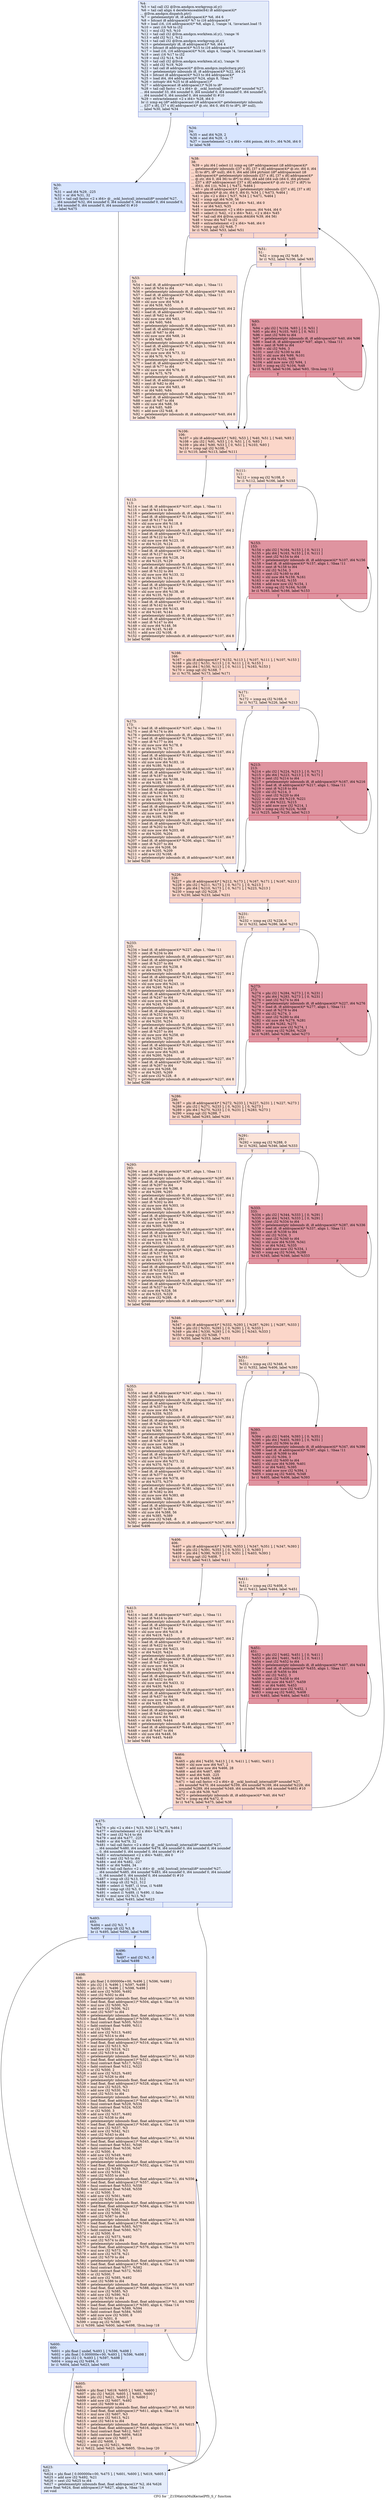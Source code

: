 digraph "CFG for '_Z15MatrixMulKernelPfS_S_i' function" {
	label="CFG for '_Z15MatrixMulKernelPfS_S_i' function";

	Node0x4623250 [shape=record,color="#3d50c3ff", style=filled, fillcolor="#c1d4f470",label="{%4:\l  %5 = tail call i32 @llvm.amdgcn.workgroup.id.y()\l  %6 = tail call align 4 dereferenceable(64) i8 addrspace(4)*\l... @llvm.amdgcn.dispatch.ptr()\l  %7 = getelementptr i8, i8 addrspace(4)* %6, i64 6\l  %8 = bitcast i8 addrspace(4)* %7 to i16 addrspace(4)*\l  %9 = load i16, i16 addrspace(4)* %8, align 2, !range !4, !invariant.load !5\l  %10 = zext i16 %9 to i32\l  %11 = mul i32 %5, %10\l  %12 = tail call i32 @llvm.amdgcn.workitem.id.y(), !range !6\l  %13 = add i32 %11, %12\l  %14 = tail call i32 @llvm.amdgcn.workgroup.id.x()\l  %15 = getelementptr i8, i8 addrspace(4)* %6, i64 4\l  %16 = bitcast i8 addrspace(4)* %15 to i16 addrspace(4)*\l  %17 = load i16, i16 addrspace(4)* %16, align 4, !range !4, !invariant.load !5\l  %18 = zext i16 %17 to i32\l  %19 = mul i32 %14, %18\l  %20 = tail call i32 @llvm.amdgcn.workitem.id.x(), !range !6\l  %21 = add i32 %19, %20\l  %22 = tail call i8 addrspace(4)* @llvm.amdgcn.implicitarg.ptr()\l  %23 = getelementptr inbounds i8, i8 addrspace(4)* %22, i64 24\l  %24 = bitcast i8 addrspace(4)* %23 to i64 addrspace(4)*\l  %25 = load i64, i64 addrspace(4)* %24, align 8, !tbaa !7\l  %26 = inttoptr i64 %25 to i8 addrspace(1)*\l  %27 = addrspacecast i8 addrspace(1)* %26 to i8*\l  %28 = tail call fastcc \<2 x i64\> @__ockl_hostcall_internal(i8* noundef %27,\l... i64 noundef 33, i64 noundef 0, i64 noundef 0, i64 noundef 0, i64 noundef 0,\l... i64 noundef 0, i64 noundef 0, i64 noundef 0) #10\l  %29 = extractelement \<2 x i64\> %28, i64 0\l  br i1 icmp eq (i8* addrspacecast (i8 addrspace(4)* getelementptr inbounds\l... ([37 x i8], [37 x i8] addrspace(4)* @.str, i64 0, i64 0) to i8*), i8* null),\l... label %30, label %34\l|{<s0>T|<s1>F}}"];
	Node0x4623250:s0 -> Node0x4627950;
	Node0x4623250:s1 -> Node0x4628340;
	Node0x4627950 [shape=record,color="#3d50c3ff", style=filled, fillcolor="#a7c5fe70",label="{%30:\l30:                                               \l  %31 = and i64 %29, -225\l  %32 = or i64 %31, 32\l  %33 = tail call fastcc \<2 x i64\> @__ockl_hostcall_internal(i8* noundef %27,\l... i64 noundef %32, i64 noundef 0, i64 noundef 0, i64 noundef 0, i64 noundef 0,\l... i64 noundef 0, i64 noundef 0, i64 noundef 0) #10\l  br label %475\l}"];
	Node0x4627950 -> Node0x4628810;
	Node0x4628340 [shape=record,color="#3d50c3ff", style=filled, fillcolor="#a7c5fe70",label="{%34:\l34:                                               \l  %35 = and i64 %29, 2\l  %36 = and i64 %29, -3\l  %37 = insertelement \<2 x i64\> \<i64 poison, i64 0\>, i64 %36, i64 0\l  br label %38\l}"];
	Node0x4628340 -> Node0x46292e0;
	Node0x46292e0 [shape=record,color="#3d50c3ff", style=filled, fillcolor="#f6a38570",label="{%38:\l38:                                               \l  %39 = phi i64 [ select (i1 icmp eq (i8* addrspacecast (i8 addrspace(4)*\l... getelementptr inbounds ([37 x i8], [37 x i8] addrspace(4)* @.str, i64 0, i64\l... 0) to i8*), i8* null), i64 0, i64 add (i64 ptrtoint (i8* addrspacecast (i8\l... addrspace(4)* getelementptr inbounds ([37 x i8], [37 x i8] addrspace(4)*\l... @.str, i64 0, i64 36) to i8*) to i64), i64 add (i64 sub (i64 0, i64 ptrtoint\l... ([37 x i8]* addrspacecast ([37 x i8] addrspace(4)* @.str to [37 x i8]*) to\l... i64)), i64 1))), %34 ], [ %472, %464 ]\l  %40 = phi i8 addrspace(4)* [ getelementptr inbounds ([37 x i8], [37 x i8]\l... addrspace(4)* @.str, i64 0, i64 0), %34 ], [ %473, %464 ]\l  %41 = phi \<2 x i64\> [ %37, %34 ], [ %471, %464 ]\l  %42 = icmp ugt i64 %39, 56\l  %43 = extractelement \<2 x i64\> %41, i64 0\l  %44 = or i64 %43, %35\l  %45 = insertelement \<2 x i64\> poison, i64 %44, i64 0\l  %46 = select i1 %42, \<2 x i64\> %41, \<2 x i64\> %45\l  %47 = tail call i64 @llvm.umin.i64(i64 %39, i64 56)\l  %48 = trunc i64 %47 to i32\l  %49 = extractelement \<2 x i64\> %46, i64 0\l  %50 = icmp ugt i32 %48, 7\l  br i1 %50, label %53, label %51\l|{<s0>T|<s1>F}}"];
	Node0x46292e0:s0 -> Node0x462a220;
	Node0x46292e0:s1 -> Node0x462a2b0;
	Node0x462a2b0 [shape=record,color="#3d50c3ff", style=filled, fillcolor="#f6bfa670",label="{%51:\l51:                                               \l  %52 = icmp eq i32 %48, 0\l  br i1 %52, label %106, label %93\l|{<s0>T|<s1>F}}"];
	Node0x462a2b0:s0 -> Node0x462a4b0;
	Node0x462a2b0:s1 -> Node0x462a500;
	Node0x462a220 [shape=record,color="#3d50c3ff", style=filled, fillcolor="#f6bfa670",label="{%53:\l53:                                               \l  %54 = load i8, i8 addrspace(4)* %40, align 1, !tbaa !11\l  %55 = zext i8 %54 to i64\l  %56 = getelementptr inbounds i8, i8 addrspace(4)* %40, i64 1\l  %57 = load i8, i8 addrspace(4)* %56, align 1, !tbaa !11\l  %58 = zext i8 %57 to i64\l  %59 = shl nuw nsw i64 %58, 8\l  %60 = or i64 %59, %55\l  %61 = getelementptr inbounds i8, i8 addrspace(4)* %40, i64 2\l  %62 = load i8, i8 addrspace(4)* %61, align 1, !tbaa !11\l  %63 = zext i8 %62 to i64\l  %64 = shl nuw nsw i64 %63, 16\l  %65 = or i64 %60, %64\l  %66 = getelementptr inbounds i8, i8 addrspace(4)* %40, i64 3\l  %67 = load i8, i8 addrspace(4)* %66, align 1, !tbaa !11\l  %68 = zext i8 %67 to i64\l  %69 = shl nuw nsw i64 %68, 24\l  %70 = or i64 %65, %69\l  %71 = getelementptr inbounds i8, i8 addrspace(4)* %40, i64 4\l  %72 = load i8, i8 addrspace(4)* %71, align 1, !tbaa !11\l  %73 = zext i8 %72 to i64\l  %74 = shl nuw nsw i64 %73, 32\l  %75 = or i64 %70, %74\l  %76 = getelementptr inbounds i8, i8 addrspace(4)* %40, i64 5\l  %77 = load i8, i8 addrspace(4)* %76, align 1, !tbaa !11\l  %78 = zext i8 %77 to i64\l  %79 = shl nuw nsw i64 %78, 40\l  %80 = or i64 %75, %79\l  %81 = getelementptr inbounds i8, i8 addrspace(4)* %40, i64 6\l  %82 = load i8, i8 addrspace(4)* %81, align 1, !tbaa !11\l  %83 = zext i8 %82 to i64\l  %84 = shl nuw nsw i64 %83, 48\l  %85 = or i64 %80, %84\l  %86 = getelementptr inbounds i8, i8 addrspace(4)* %40, i64 7\l  %87 = load i8, i8 addrspace(4)* %86, align 1, !tbaa !11\l  %88 = zext i8 %87 to i64\l  %89 = shl nuw i64 %88, 56\l  %90 = or i64 %85, %89\l  %91 = add nsw i32 %48, -8\l  %92 = getelementptr inbounds i8, i8 addrspace(4)* %40, i64 8\l  br label %106\l}"];
	Node0x462a220 -> Node0x462a4b0;
	Node0x462a500 [shape=record,color="#b70d28ff", style=filled, fillcolor="#b70d2870",label="{%93:\l93:                                               \l  %94 = phi i32 [ %104, %93 ], [ 0, %51 ]\l  %95 = phi i64 [ %103, %93 ], [ 0, %51 ]\l  %96 = zext i32 %94 to i64\l  %97 = getelementptr inbounds i8, i8 addrspace(4)* %40, i64 %96\l  %98 = load i8, i8 addrspace(4)* %97, align 1, !tbaa !11\l  %99 = zext i8 %98 to i64\l  %100 = shl i32 %94, 3\l  %101 = zext i32 %100 to i64\l  %102 = shl nuw i64 %99, %101\l  %103 = or i64 %102, %95\l  %104 = add nuw nsw i32 %94, 1\l  %105 = icmp eq i32 %104, %48\l  br i1 %105, label %106, label %93, !llvm.loop !12\l|{<s0>T|<s1>F}}"];
	Node0x462a500:s0 -> Node0x462a4b0;
	Node0x462a500:s1 -> Node0x462a500;
	Node0x462a4b0 [shape=record,color="#3d50c3ff", style=filled, fillcolor="#f6a38570",label="{%106:\l106:                                              \l  %107 = phi i8 addrspace(4)* [ %92, %53 ], [ %40, %51 ], [ %40, %93 ]\l  %108 = phi i32 [ %91, %53 ], [ 0, %51 ], [ 0, %93 ]\l  %109 = phi i64 [ %90, %53 ], [ 0, %51 ], [ %103, %93 ]\l  %110 = icmp ugt i32 %108, 7\l  br i1 %110, label %113, label %111\l|{<s0>T|<s1>F}}"];
	Node0x462a4b0:s0 -> Node0x462d170;
	Node0x462a4b0:s1 -> Node0x462d1c0;
	Node0x462d1c0 [shape=record,color="#3d50c3ff", style=filled, fillcolor="#f6bfa670",label="{%111:\l111:                                              \l  %112 = icmp eq i32 %108, 0\l  br i1 %112, label %166, label %153\l|{<s0>T|<s1>F}}"];
	Node0x462d1c0:s0 -> Node0x462d390;
	Node0x462d1c0:s1 -> Node0x462d3e0;
	Node0x462d170 [shape=record,color="#3d50c3ff", style=filled, fillcolor="#f6bfa670",label="{%113:\l113:                                              \l  %114 = load i8, i8 addrspace(4)* %107, align 1, !tbaa !11\l  %115 = zext i8 %114 to i64\l  %116 = getelementptr inbounds i8, i8 addrspace(4)* %107, i64 1\l  %117 = load i8, i8 addrspace(4)* %116, align 1, !tbaa !11\l  %118 = zext i8 %117 to i64\l  %119 = shl nuw nsw i64 %118, 8\l  %120 = or i64 %119, %115\l  %121 = getelementptr inbounds i8, i8 addrspace(4)* %107, i64 2\l  %122 = load i8, i8 addrspace(4)* %121, align 1, !tbaa !11\l  %123 = zext i8 %122 to i64\l  %124 = shl nuw nsw i64 %123, 16\l  %125 = or i64 %120, %124\l  %126 = getelementptr inbounds i8, i8 addrspace(4)* %107, i64 3\l  %127 = load i8, i8 addrspace(4)* %126, align 1, !tbaa !11\l  %128 = zext i8 %127 to i64\l  %129 = shl nuw nsw i64 %128, 24\l  %130 = or i64 %125, %129\l  %131 = getelementptr inbounds i8, i8 addrspace(4)* %107, i64 4\l  %132 = load i8, i8 addrspace(4)* %131, align 1, !tbaa !11\l  %133 = zext i8 %132 to i64\l  %134 = shl nuw nsw i64 %133, 32\l  %135 = or i64 %130, %134\l  %136 = getelementptr inbounds i8, i8 addrspace(4)* %107, i64 5\l  %137 = load i8, i8 addrspace(4)* %136, align 1, !tbaa !11\l  %138 = zext i8 %137 to i64\l  %139 = shl nuw nsw i64 %138, 40\l  %140 = or i64 %135, %139\l  %141 = getelementptr inbounds i8, i8 addrspace(4)* %107, i64 6\l  %142 = load i8, i8 addrspace(4)* %141, align 1, !tbaa !11\l  %143 = zext i8 %142 to i64\l  %144 = shl nuw nsw i64 %143, 48\l  %145 = or i64 %140, %144\l  %146 = getelementptr inbounds i8, i8 addrspace(4)* %107, i64 7\l  %147 = load i8, i8 addrspace(4)* %146, align 1, !tbaa !11\l  %148 = zext i8 %147 to i64\l  %149 = shl nuw i64 %148, 56\l  %150 = or i64 %145, %149\l  %151 = add nsw i32 %108, -8\l  %152 = getelementptr inbounds i8, i8 addrspace(4)* %107, i64 8\l  br label %166\l}"];
	Node0x462d170 -> Node0x462d390;
	Node0x462d3e0 [shape=record,color="#b70d28ff", style=filled, fillcolor="#b70d2870",label="{%153:\l153:                                              \l  %154 = phi i32 [ %164, %153 ], [ 0, %111 ]\l  %155 = phi i64 [ %163, %153 ], [ 0, %111 ]\l  %156 = zext i32 %154 to i64\l  %157 = getelementptr inbounds i8, i8 addrspace(4)* %107, i64 %156\l  %158 = load i8, i8 addrspace(4)* %157, align 1, !tbaa !11\l  %159 = zext i8 %158 to i64\l  %160 = shl i32 %154, 3\l  %161 = zext i32 %160 to i64\l  %162 = shl nuw i64 %159, %161\l  %163 = or i64 %162, %155\l  %164 = add nuw nsw i32 %154, 1\l  %165 = icmp eq i32 %164, %108\l  br i1 %165, label %166, label %153\l|{<s0>T|<s1>F}}"];
	Node0x462d3e0:s0 -> Node0x462d390;
	Node0x462d3e0:s1 -> Node0x462d3e0;
	Node0x462d390 [shape=record,color="#3d50c3ff", style=filled, fillcolor="#f6a38570",label="{%166:\l166:                                              \l  %167 = phi i8 addrspace(4)* [ %152, %113 ], [ %107, %111 ], [ %107, %153 ]\l  %168 = phi i32 [ %151, %113 ], [ 0, %111 ], [ 0, %153 ]\l  %169 = phi i64 [ %150, %113 ], [ 0, %111 ], [ %163, %153 ]\l  %170 = icmp ugt i32 %168, 7\l  br i1 %170, label %173, label %171\l|{<s0>T|<s1>F}}"];
	Node0x462d390:s0 -> Node0x462f8b0;
	Node0x462d390:s1 -> Node0x462f900;
	Node0x462f900 [shape=record,color="#3d50c3ff", style=filled, fillcolor="#f6bfa670",label="{%171:\l171:                                              \l  %172 = icmp eq i32 %168, 0\l  br i1 %172, label %226, label %213\l|{<s0>T|<s1>F}}"];
	Node0x462f900:s0 -> Node0x462fa90;
	Node0x462f900:s1 -> Node0x462fae0;
	Node0x462f8b0 [shape=record,color="#3d50c3ff", style=filled, fillcolor="#f6bfa670",label="{%173:\l173:                                              \l  %174 = load i8, i8 addrspace(4)* %167, align 1, !tbaa !11\l  %175 = zext i8 %174 to i64\l  %176 = getelementptr inbounds i8, i8 addrspace(4)* %167, i64 1\l  %177 = load i8, i8 addrspace(4)* %176, align 1, !tbaa !11\l  %178 = zext i8 %177 to i64\l  %179 = shl nuw nsw i64 %178, 8\l  %180 = or i64 %179, %175\l  %181 = getelementptr inbounds i8, i8 addrspace(4)* %167, i64 2\l  %182 = load i8, i8 addrspace(4)* %181, align 1, !tbaa !11\l  %183 = zext i8 %182 to i64\l  %184 = shl nuw nsw i64 %183, 16\l  %185 = or i64 %180, %184\l  %186 = getelementptr inbounds i8, i8 addrspace(4)* %167, i64 3\l  %187 = load i8, i8 addrspace(4)* %186, align 1, !tbaa !11\l  %188 = zext i8 %187 to i64\l  %189 = shl nuw nsw i64 %188, 24\l  %190 = or i64 %185, %189\l  %191 = getelementptr inbounds i8, i8 addrspace(4)* %167, i64 4\l  %192 = load i8, i8 addrspace(4)* %191, align 1, !tbaa !11\l  %193 = zext i8 %192 to i64\l  %194 = shl nuw nsw i64 %193, 32\l  %195 = or i64 %190, %194\l  %196 = getelementptr inbounds i8, i8 addrspace(4)* %167, i64 5\l  %197 = load i8, i8 addrspace(4)* %196, align 1, !tbaa !11\l  %198 = zext i8 %197 to i64\l  %199 = shl nuw nsw i64 %198, 40\l  %200 = or i64 %195, %199\l  %201 = getelementptr inbounds i8, i8 addrspace(4)* %167, i64 6\l  %202 = load i8, i8 addrspace(4)* %201, align 1, !tbaa !11\l  %203 = zext i8 %202 to i64\l  %204 = shl nuw nsw i64 %203, 48\l  %205 = or i64 %200, %204\l  %206 = getelementptr inbounds i8, i8 addrspace(4)* %167, i64 7\l  %207 = load i8, i8 addrspace(4)* %206, align 1, !tbaa !11\l  %208 = zext i8 %207 to i64\l  %209 = shl nuw i64 %208, 56\l  %210 = or i64 %205, %209\l  %211 = add nsw i32 %168, -8\l  %212 = getelementptr inbounds i8, i8 addrspace(4)* %167, i64 8\l  br label %226\l}"];
	Node0x462f8b0 -> Node0x462fa90;
	Node0x462fae0 [shape=record,color="#b70d28ff", style=filled, fillcolor="#b70d2870",label="{%213:\l213:                                              \l  %214 = phi i32 [ %224, %213 ], [ 0, %171 ]\l  %215 = phi i64 [ %223, %213 ], [ 0, %171 ]\l  %216 = zext i32 %214 to i64\l  %217 = getelementptr inbounds i8, i8 addrspace(4)* %167, i64 %216\l  %218 = load i8, i8 addrspace(4)* %217, align 1, !tbaa !11\l  %219 = zext i8 %218 to i64\l  %220 = shl i32 %214, 3\l  %221 = zext i32 %220 to i64\l  %222 = shl nuw i64 %219, %221\l  %223 = or i64 %222, %215\l  %224 = add nuw nsw i32 %214, 1\l  %225 = icmp eq i32 %224, %168\l  br i1 %225, label %226, label %213\l|{<s0>T|<s1>F}}"];
	Node0x462fae0:s0 -> Node0x462fa90;
	Node0x462fae0:s1 -> Node0x462fae0;
	Node0x462fa90 [shape=record,color="#3d50c3ff", style=filled, fillcolor="#f6a38570",label="{%226:\l226:                                              \l  %227 = phi i8 addrspace(4)* [ %212, %173 ], [ %167, %171 ], [ %167, %213 ]\l  %228 = phi i32 [ %211, %173 ], [ 0, %171 ], [ 0, %213 ]\l  %229 = phi i64 [ %210, %173 ], [ 0, %171 ], [ %223, %213 ]\l  %230 = icmp ugt i32 %228, 7\l  br i1 %230, label %233, label %231\l|{<s0>T|<s1>F}}"];
	Node0x462fa90:s0 -> Node0x4631b30;
	Node0x462fa90:s1 -> Node0x4631b80;
	Node0x4631b80 [shape=record,color="#3d50c3ff", style=filled, fillcolor="#f6bfa670",label="{%231:\l231:                                              \l  %232 = icmp eq i32 %228, 0\l  br i1 %232, label %286, label %273\l|{<s0>T|<s1>F}}"];
	Node0x4631b80:s0 -> Node0x4631d10;
	Node0x4631b80:s1 -> Node0x4631d60;
	Node0x4631b30 [shape=record,color="#3d50c3ff", style=filled, fillcolor="#f6bfa670",label="{%233:\l233:                                              \l  %234 = load i8, i8 addrspace(4)* %227, align 1, !tbaa !11\l  %235 = zext i8 %234 to i64\l  %236 = getelementptr inbounds i8, i8 addrspace(4)* %227, i64 1\l  %237 = load i8, i8 addrspace(4)* %236, align 1, !tbaa !11\l  %238 = zext i8 %237 to i64\l  %239 = shl nuw nsw i64 %238, 8\l  %240 = or i64 %239, %235\l  %241 = getelementptr inbounds i8, i8 addrspace(4)* %227, i64 2\l  %242 = load i8, i8 addrspace(4)* %241, align 1, !tbaa !11\l  %243 = zext i8 %242 to i64\l  %244 = shl nuw nsw i64 %243, 16\l  %245 = or i64 %240, %244\l  %246 = getelementptr inbounds i8, i8 addrspace(4)* %227, i64 3\l  %247 = load i8, i8 addrspace(4)* %246, align 1, !tbaa !11\l  %248 = zext i8 %247 to i64\l  %249 = shl nuw nsw i64 %248, 24\l  %250 = or i64 %245, %249\l  %251 = getelementptr inbounds i8, i8 addrspace(4)* %227, i64 4\l  %252 = load i8, i8 addrspace(4)* %251, align 1, !tbaa !11\l  %253 = zext i8 %252 to i64\l  %254 = shl nuw nsw i64 %253, 32\l  %255 = or i64 %250, %254\l  %256 = getelementptr inbounds i8, i8 addrspace(4)* %227, i64 5\l  %257 = load i8, i8 addrspace(4)* %256, align 1, !tbaa !11\l  %258 = zext i8 %257 to i64\l  %259 = shl nuw nsw i64 %258, 40\l  %260 = or i64 %255, %259\l  %261 = getelementptr inbounds i8, i8 addrspace(4)* %227, i64 6\l  %262 = load i8, i8 addrspace(4)* %261, align 1, !tbaa !11\l  %263 = zext i8 %262 to i64\l  %264 = shl nuw nsw i64 %263, 48\l  %265 = or i64 %260, %264\l  %266 = getelementptr inbounds i8, i8 addrspace(4)* %227, i64 7\l  %267 = load i8, i8 addrspace(4)* %266, align 1, !tbaa !11\l  %268 = zext i8 %267 to i64\l  %269 = shl nuw i64 %268, 56\l  %270 = or i64 %265, %269\l  %271 = add nsw i32 %228, -8\l  %272 = getelementptr inbounds i8, i8 addrspace(4)* %227, i64 8\l  br label %286\l}"];
	Node0x4631b30 -> Node0x4631d10;
	Node0x4631d60 [shape=record,color="#b70d28ff", style=filled, fillcolor="#b70d2870",label="{%273:\l273:                                              \l  %274 = phi i32 [ %284, %273 ], [ 0, %231 ]\l  %275 = phi i64 [ %283, %273 ], [ 0, %231 ]\l  %276 = zext i32 %274 to i64\l  %277 = getelementptr inbounds i8, i8 addrspace(4)* %227, i64 %276\l  %278 = load i8, i8 addrspace(4)* %277, align 1, !tbaa !11\l  %279 = zext i8 %278 to i64\l  %280 = shl i32 %274, 3\l  %281 = zext i32 %280 to i64\l  %282 = shl nuw i64 %279, %281\l  %283 = or i64 %282, %275\l  %284 = add nuw nsw i32 %274, 1\l  %285 = icmp eq i32 %284, %228\l  br i1 %285, label %286, label %273\l|{<s0>T|<s1>F}}"];
	Node0x4631d60:s0 -> Node0x4631d10;
	Node0x4631d60:s1 -> Node0x4631d60;
	Node0x4631d10 [shape=record,color="#3d50c3ff", style=filled, fillcolor="#f6a38570",label="{%286:\l286:                                              \l  %287 = phi i8 addrspace(4)* [ %272, %233 ], [ %227, %231 ], [ %227, %273 ]\l  %288 = phi i32 [ %271, %233 ], [ 0, %231 ], [ 0, %273 ]\l  %289 = phi i64 [ %270, %233 ], [ 0, %231 ], [ %283, %273 ]\l  %290 = icmp ugt i32 %288, 7\l  br i1 %290, label %293, label %291\l|{<s0>T|<s1>F}}"];
	Node0x4631d10:s0 -> Node0x46345c0;
	Node0x4631d10:s1 -> Node0x4634610;
	Node0x4634610 [shape=record,color="#3d50c3ff", style=filled, fillcolor="#f6bfa670",label="{%291:\l291:                                              \l  %292 = icmp eq i32 %288, 0\l  br i1 %292, label %346, label %333\l|{<s0>T|<s1>F}}"];
	Node0x4634610:s0 -> Node0x46347a0;
	Node0x4634610:s1 -> Node0x46347f0;
	Node0x46345c0 [shape=record,color="#3d50c3ff", style=filled, fillcolor="#f6bfa670",label="{%293:\l293:                                              \l  %294 = load i8, i8 addrspace(4)* %287, align 1, !tbaa !11\l  %295 = zext i8 %294 to i64\l  %296 = getelementptr inbounds i8, i8 addrspace(4)* %287, i64 1\l  %297 = load i8, i8 addrspace(4)* %296, align 1, !tbaa !11\l  %298 = zext i8 %297 to i64\l  %299 = shl nuw nsw i64 %298, 8\l  %300 = or i64 %299, %295\l  %301 = getelementptr inbounds i8, i8 addrspace(4)* %287, i64 2\l  %302 = load i8, i8 addrspace(4)* %301, align 1, !tbaa !11\l  %303 = zext i8 %302 to i64\l  %304 = shl nuw nsw i64 %303, 16\l  %305 = or i64 %300, %304\l  %306 = getelementptr inbounds i8, i8 addrspace(4)* %287, i64 3\l  %307 = load i8, i8 addrspace(4)* %306, align 1, !tbaa !11\l  %308 = zext i8 %307 to i64\l  %309 = shl nuw nsw i64 %308, 24\l  %310 = or i64 %305, %309\l  %311 = getelementptr inbounds i8, i8 addrspace(4)* %287, i64 4\l  %312 = load i8, i8 addrspace(4)* %311, align 1, !tbaa !11\l  %313 = zext i8 %312 to i64\l  %314 = shl nuw nsw i64 %313, 32\l  %315 = or i64 %310, %314\l  %316 = getelementptr inbounds i8, i8 addrspace(4)* %287, i64 5\l  %317 = load i8, i8 addrspace(4)* %316, align 1, !tbaa !11\l  %318 = zext i8 %317 to i64\l  %319 = shl nuw nsw i64 %318, 40\l  %320 = or i64 %315, %319\l  %321 = getelementptr inbounds i8, i8 addrspace(4)* %287, i64 6\l  %322 = load i8, i8 addrspace(4)* %321, align 1, !tbaa !11\l  %323 = zext i8 %322 to i64\l  %324 = shl nuw nsw i64 %323, 48\l  %325 = or i64 %320, %324\l  %326 = getelementptr inbounds i8, i8 addrspace(4)* %287, i64 7\l  %327 = load i8, i8 addrspace(4)* %326, align 1, !tbaa !11\l  %328 = zext i8 %327 to i64\l  %329 = shl nuw i64 %328, 56\l  %330 = or i64 %325, %329\l  %331 = add nsw i32 %288, -8\l  %332 = getelementptr inbounds i8, i8 addrspace(4)* %287, i64 8\l  br label %346\l}"];
	Node0x46345c0 -> Node0x46347a0;
	Node0x46347f0 [shape=record,color="#b70d28ff", style=filled, fillcolor="#b70d2870",label="{%333:\l333:                                              \l  %334 = phi i32 [ %344, %333 ], [ 0, %291 ]\l  %335 = phi i64 [ %343, %333 ], [ 0, %291 ]\l  %336 = zext i32 %334 to i64\l  %337 = getelementptr inbounds i8, i8 addrspace(4)* %287, i64 %336\l  %338 = load i8, i8 addrspace(4)* %337, align 1, !tbaa !11\l  %339 = zext i8 %338 to i64\l  %340 = shl i32 %334, 3\l  %341 = zext i32 %340 to i64\l  %342 = shl nuw i64 %339, %341\l  %343 = or i64 %342, %335\l  %344 = add nuw nsw i32 %334, 1\l  %345 = icmp eq i32 %344, %288\l  br i1 %345, label %346, label %333\l|{<s0>T|<s1>F}}"];
	Node0x46347f0:s0 -> Node0x46347a0;
	Node0x46347f0:s1 -> Node0x46347f0;
	Node0x46347a0 [shape=record,color="#3d50c3ff", style=filled, fillcolor="#f6a38570",label="{%346:\l346:                                              \l  %347 = phi i8 addrspace(4)* [ %332, %293 ], [ %287, %291 ], [ %287, %333 ]\l  %348 = phi i32 [ %331, %293 ], [ 0, %291 ], [ 0, %333 ]\l  %349 = phi i64 [ %330, %293 ], [ 0, %291 ], [ %343, %333 ]\l  %350 = icmp ugt i32 %348, 7\l  br i1 %350, label %353, label %351\l|{<s0>T|<s1>F}}"];
	Node0x46347a0:s0 -> Node0x4637250;
	Node0x46347a0:s1 -> Node0x46372a0;
	Node0x46372a0 [shape=record,color="#3d50c3ff", style=filled, fillcolor="#f6bfa670",label="{%351:\l351:                                              \l  %352 = icmp eq i32 %348, 0\l  br i1 %352, label %406, label %393\l|{<s0>T|<s1>F}}"];
	Node0x46372a0:s0 -> Node0x4637430;
	Node0x46372a0:s1 -> Node0x4637480;
	Node0x4637250 [shape=record,color="#3d50c3ff", style=filled, fillcolor="#f6bfa670",label="{%353:\l353:                                              \l  %354 = load i8, i8 addrspace(4)* %347, align 1, !tbaa !11\l  %355 = zext i8 %354 to i64\l  %356 = getelementptr inbounds i8, i8 addrspace(4)* %347, i64 1\l  %357 = load i8, i8 addrspace(4)* %356, align 1, !tbaa !11\l  %358 = zext i8 %357 to i64\l  %359 = shl nuw nsw i64 %358, 8\l  %360 = or i64 %359, %355\l  %361 = getelementptr inbounds i8, i8 addrspace(4)* %347, i64 2\l  %362 = load i8, i8 addrspace(4)* %361, align 1, !tbaa !11\l  %363 = zext i8 %362 to i64\l  %364 = shl nuw nsw i64 %363, 16\l  %365 = or i64 %360, %364\l  %366 = getelementptr inbounds i8, i8 addrspace(4)* %347, i64 3\l  %367 = load i8, i8 addrspace(4)* %366, align 1, !tbaa !11\l  %368 = zext i8 %367 to i64\l  %369 = shl nuw nsw i64 %368, 24\l  %370 = or i64 %365, %369\l  %371 = getelementptr inbounds i8, i8 addrspace(4)* %347, i64 4\l  %372 = load i8, i8 addrspace(4)* %371, align 1, !tbaa !11\l  %373 = zext i8 %372 to i64\l  %374 = shl nuw nsw i64 %373, 32\l  %375 = or i64 %370, %374\l  %376 = getelementptr inbounds i8, i8 addrspace(4)* %347, i64 5\l  %377 = load i8, i8 addrspace(4)* %376, align 1, !tbaa !11\l  %378 = zext i8 %377 to i64\l  %379 = shl nuw nsw i64 %378, 40\l  %380 = or i64 %375, %379\l  %381 = getelementptr inbounds i8, i8 addrspace(4)* %347, i64 6\l  %382 = load i8, i8 addrspace(4)* %381, align 1, !tbaa !11\l  %383 = zext i8 %382 to i64\l  %384 = shl nuw nsw i64 %383, 48\l  %385 = or i64 %380, %384\l  %386 = getelementptr inbounds i8, i8 addrspace(4)* %347, i64 7\l  %387 = load i8, i8 addrspace(4)* %386, align 1, !tbaa !11\l  %388 = zext i8 %387 to i64\l  %389 = shl nuw i64 %388, 56\l  %390 = or i64 %385, %389\l  %391 = add nsw i32 %348, -8\l  %392 = getelementptr inbounds i8, i8 addrspace(4)* %347, i64 8\l  br label %406\l}"];
	Node0x4637250 -> Node0x4637430;
	Node0x4637480 [shape=record,color="#b70d28ff", style=filled, fillcolor="#b70d2870",label="{%393:\l393:                                              \l  %394 = phi i32 [ %404, %393 ], [ 0, %351 ]\l  %395 = phi i64 [ %403, %393 ], [ 0, %351 ]\l  %396 = zext i32 %394 to i64\l  %397 = getelementptr inbounds i8, i8 addrspace(4)* %347, i64 %396\l  %398 = load i8, i8 addrspace(4)* %397, align 1, !tbaa !11\l  %399 = zext i8 %398 to i64\l  %400 = shl i32 %394, 3\l  %401 = zext i32 %400 to i64\l  %402 = shl nuw i64 %399, %401\l  %403 = or i64 %402, %395\l  %404 = add nuw nsw i32 %394, 1\l  %405 = icmp eq i32 %404, %348\l  br i1 %405, label %406, label %393\l|{<s0>T|<s1>F}}"];
	Node0x4637480:s0 -> Node0x4637430;
	Node0x4637480:s1 -> Node0x4637480;
	Node0x4637430 [shape=record,color="#3d50c3ff", style=filled, fillcolor="#f6a38570",label="{%406:\l406:                                              \l  %407 = phi i8 addrspace(4)* [ %392, %353 ], [ %347, %351 ], [ %347, %393 ]\l  %408 = phi i32 [ %391, %353 ], [ 0, %351 ], [ 0, %393 ]\l  %409 = phi i64 [ %390, %353 ], [ 0, %351 ], [ %403, %393 ]\l  %410 = icmp ugt i32 %408, 7\l  br i1 %410, label %413, label %411\l|{<s0>T|<s1>F}}"];
	Node0x4637430:s0 -> Node0x4639ab0;
	Node0x4637430:s1 -> Node0x4639b00;
	Node0x4639b00 [shape=record,color="#3d50c3ff", style=filled, fillcolor="#f6bfa670",label="{%411:\l411:                                              \l  %412 = icmp eq i32 %408, 0\l  br i1 %412, label %464, label %451\l|{<s0>T|<s1>F}}"];
	Node0x4639b00:s0 -> Node0x4629750;
	Node0x4639b00:s1 -> Node0x4639c90;
	Node0x4639ab0 [shape=record,color="#3d50c3ff", style=filled, fillcolor="#f6bfa670",label="{%413:\l413:                                              \l  %414 = load i8, i8 addrspace(4)* %407, align 1, !tbaa !11\l  %415 = zext i8 %414 to i64\l  %416 = getelementptr inbounds i8, i8 addrspace(4)* %407, i64 1\l  %417 = load i8, i8 addrspace(4)* %416, align 1, !tbaa !11\l  %418 = zext i8 %417 to i64\l  %419 = shl nuw nsw i64 %418, 8\l  %420 = or i64 %419, %415\l  %421 = getelementptr inbounds i8, i8 addrspace(4)* %407, i64 2\l  %422 = load i8, i8 addrspace(4)* %421, align 1, !tbaa !11\l  %423 = zext i8 %422 to i64\l  %424 = shl nuw nsw i64 %423, 16\l  %425 = or i64 %420, %424\l  %426 = getelementptr inbounds i8, i8 addrspace(4)* %407, i64 3\l  %427 = load i8, i8 addrspace(4)* %426, align 1, !tbaa !11\l  %428 = zext i8 %427 to i64\l  %429 = shl nuw nsw i64 %428, 24\l  %430 = or i64 %425, %429\l  %431 = getelementptr inbounds i8, i8 addrspace(4)* %407, i64 4\l  %432 = load i8, i8 addrspace(4)* %431, align 1, !tbaa !11\l  %433 = zext i8 %432 to i64\l  %434 = shl nuw nsw i64 %433, 32\l  %435 = or i64 %430, %434\l  %436 = getelementptr inbounds i8, i8 addrspace(4)* %407, i64 5\l  %437 = load i8, i8 addrspace(4)* %436, align 1, !tbaa !11\l  %438 = zext i8 %437 to i64\l  %439 = shl nuw nsw i64 %438, 40\l  %440 = or i64 %435, %439\l  %441 = getelementptr inbounds i8, i8 addrspace(4)* %407, i64 6\l  %442 = load i8, i8 addrspace(4)* %441, align 1, !tbaa !11\l  %443 = zext i8 %442 to i64\l  %444 = shl nuw nsw i64 %443, 48\l  %445 = or i64 %440, %444\l  %446 = getelementptr inbounds i8, i8 addrspace(4)* %407, i64 7\l  %447 = load i8, i8 addrspace(4)* %446, align 1, !tbaa !11\l  %448 = zext i8 %447 to i64\l  %449 = shl nuw i64 %448, 56\l  %450 = or i64 %445, %449\l  br label %464\l}"];
	Node0x4639ab0 -> Node0x4629750;
	Node0x4639c90 [shape=record,color="#b70d28ff", style=filled, fillcolor="#b70d2870",label="{%451:\l451:                                              \l  %452 = phi i32 [ %462, %451 ], [ 0, %411 ]\l  %453 = phi i64 [ %461, %451 ], [ 0, %411 ]\l  %454 = zext i32 %452 to i64\l  %455 = getelementptr inbounds i8, i8 addrspace(4)* %407, i64 %454\l  %456 = load i8, i8 addrspace(4)* %455, align 1, !tbaa !11\l  %457 = zext i8 %456 to i64\l  %458 = shl i32 %452, 3\l  %459 = zext i32 %458 to i64\l  %460 = shl nuw i64 %457, %459\l  %461 = or i64 %460, %453\l  %462 = add nuw nsw i32 %452, 1\l  %463 = icmp eq i32 %462, %408\l  br i1 %463, label %464, label %451\l|{<s0>T|<s1>F}}"];
	Node0x4639c90:s0 -> Node0x4629750;
	Node0x4639c90:s1 -> Node0x4639c90;
	Node0x4629750 [shape=record,color="#3d50c3ff", style=filled, fillcolor="#f6a38570",label="{%464:\l464:                                              \l  %465 = phi i64 [ %450, %413 ], [ 0, %411 ], [ %461, %451 ]\l  %466 = shl nuw nsw i64 %47, 2\l  %467 = add nuw nsw i64 %466, 28\l  %468 = and i64 %467, 480\l  %469 = and i64 %49, -225\l  %470 = or i64 %469, %468\l  %471 = tail call fastcc \<2 x i64\> @__ockl_hostcall_internal(i8* noundef %27,\l... i64 noundef %470, i64 noundef %109, i64 noundef %169, i64 noundef %229, i64\l... noundef %289, i64 noundef %349, i64 noundef %409, i64 noundef %465) #10\l  %472 = sub i64 %39, %47\l  %473 = getelementptr inbounds i8, i8 addrspace(4)* %40, i64 %47\l  %474 = icmp eq i64 %472, 0\l  br i1 %474, label %475, label %38\l|{<s0>T|<s1>F}}"];
	Node0x4629750:s0 -> Node0x4628810;
	Node0x4629750:s1 -> Node0x46292e0;
	Node0x4628810 [shape=record,color="#3d50c3ff", style=filled, fillcolor="#c1d4f470",label="{%475:\l475:                                              \l  %476 = phi \<2 x i64\> [ %33, %30 ], [ %471, %464 ]\l  %477 = extractelement \<2 x i64\> %476, i64 0\l  %478 = zext i32 %14 to i64\l  %479 = and i64 %477, -225\l  %480 = or i64 %479, 32\l  %481 = tail call fastcc \<2 x i64\> @__ockl_hostcall_internal(i8* noundef %27,\l... i64 noundef %480, i64 noundef %478, i64 noundef 0, i64 noundef 0, i64 noundef\l... 0, i64 noundef 0, i64 noundef 0, i64 noundef 0) #10\l  %482 = extractelement \<2 x i64\> %481, i64 0\l  %483 = zext i32 %5 to i64\l  %484 = and i64 %482, -227\l  %485 = or i64 %484, 34\l  %486 = tail call fastcc \<2 x i64\> @__ockl_hostcall_internal(i8* noundef %27,\l... i64 noundef %485, i64 noundef %483, i64 noundef 0, i64 noundef 0, i64 noundef\l... 0, i64 noundef 0, i64 noundef 0, i64 noundef 0) #10\l  %487 = icmp slt i32 %13, 512\l  %488 = icmp slt i32 %21, 512\l  %489 = select i1 %487, i1 true, i1 %488\l  %490 = icmp sgt i32 %3, 0\l  %491 = select i1 %489, i1 %490, i1 false\l  %492 = mul nsw i32 %13, %3\l  br i1 %491, label %493, label %623\l|{<s0>T|<s1>F}}"];
	Node0x4628810:s0 -> Node0x463cd10;
	Node0x4628810:s1 -> Node0x463cd60;
	Node0x463cd10 [shape=record,color="#3d50c3ff", style=filled, fillcolor="#a7c5fe70",label="{%493:\l493:                                              \l  %494 = and i32 %3, 7\l  %495 = icmp ult i32 %3, 8\l  br i1 %495, label %600, label %496\l|{<s0>T|<s1>F}}"];
	Node0x463cd10:s0 -> Node0x463cf80;
	Node0x463cd10:s1 -> Node0x463cfd0;
	Node0x463cfd0 [shape=record,color="#3d50c3ff", style=filled, fillcolor="#8caffe70",label="{%496:\l496:                                              \l  %497 = and i32 %3, -8\l  br label %498\l}"];
	Node0x463cfd0 -> Node0x463d160;
	Node0x463d160 [shape=record,color="#3d50c3ff", style=filled, fillcolor="#f6bfa670",label="{%498:\l498:                                              \l  %499 = phi float [ 0.000000e+00, %496 ], [ %596, %498 ]\l  %500 = phi i32 [ 0, %496 ], [ %597, %498 ]\l  %501 = phi i32 [ 0, %496 ], [ %598, %498 ]\l  %502 = add nsw i32 %500, %492\l  %503 = sext i32 %502 to i64\l  %504 = getelementptr inbounds float, float addrspace(1)* %0, i64 %503\l  %505 = load float, float addrspace(1)* %504, align 4, !tbaa !14\l  %506 = mul nsw i32 %500, %3\l  %507 = add nsw i32 %506, %21\l  %508 = sext i32 %507 to i64\l  %509 = getelementptr inbounds float, float addrspace(1)* %1, i64 %508\l  %510 = load float, float addrspace(1)* %509, align 4, !tbaa !14\l  %511 = fmul contract float %505, %510\l  %512 = fadd contract float %499, %511\l  %513 = or i32 %500, 1\l  %514 = add nsw i32 %513, %492\l  %515 = sext i32 %514 to i64\l  %516 = getelementptr inbounds float, float addrspace(1)* %0, i64 %515\l  %517 = load float, float addrspace(1)* %516, align 4, !tbaa !14\l  %518 = mul nsw i32 %513, %3\l  %519 = add nsw i32 %518, %21\l  %520 = sext i32 %519 to i64\l  %521 = getelementptr inbounds float, float addrspace(1)* %1, i64 %520\l  %522 = load float, float addrspace(1)* %521, align 4, !tbaa !14\l  %523 = fmul contract float %517, %522\l  %524 = fadd contract float %512, %523\l  %525 = or i32 %500, 2\l  %526 = add nsw i32 %525, %492\l  %527 = sext i32 %526 to i64\l  %528 = getelementptr inbounds float, float addrspace(1)* %0, i64 %527\l  %529 = load float, float addrspace(1)* %528, align 4, !tbaa !14\l  %530 = mul nsw i32 %525, %3\l  %531 = add nsw i32 %530, %21\l  %532 = sext i32 %531 to i64\l  %533 = getelementptr inbounds float, float addrspace(1)* %1, i64 %532\l  %534 = load float, float addrspace(1)* %533, align 4, !tbaa !14\l  %535 = fmul contract float %529, %534\l  %536 = fadd contract float %524, %535\l  %537 = or i32 %500, 3\l  %538 = add nsw i32 %537, %492\l  %539 = sext i32 %538 to i64\l  %540 = getelementptr inbounds float, float addrspace(1)* %0, i64 %539\l  %541 = load float, float addrspace(1)* %540, align 4, !tbaa !14\l  %542 = mul nsw i32 %537, %3\l  %543 = add nsw i32 %542, %21\l  %544 = sext i32 %543 to i64\l  %545 = getelementptr inbounds float, float addrspace(1)* %1, i64 %544\l  %546 = load float, float addrspace(1)* %545, align 4, !tbaa !14\l  %547 = fmul contract float %541, %546\l  %548 = fadd contract float %536, %547\l  %549 = or i32 %500, 4\l  %550 = add nsw i32 %549, %492\l  %551 = sext i32 %550 to i64\l  %552 = getelementptr inbounds float, float addrspace(1)* %0, i64 %551\l  %553 = load float, float addrspace(1)* %552, align 4, !tbaa !14\l  %554 = mul nsw i32 %549, %3\l  %555 = add nsw i32 %554, %21\l  %556 = sext i32 %555 to i64\l  %557 = getelementptr inbounds float, float addrspace(1)* %1, i64 %556\l  %558 = load float, float addrspace(1)* %557, align 4, !tbaa !14\l  %559 = fmul contract float %553, %558\l  %560 = fadd contract float %548, %559\l  %561 = or i32 %500, 5\l  %562 = add nsw i32 %561, %492\l  %563 = sext i32 %562 to i64\l  %564 = getelementptr inbounds float, float addrspace(1)* %0, i64 %563\l  %565 = load float, float addrspace(1)* %564, align 4, !tbaa !14\l  %566 = mul nsw i32 %561, %3\l  %567 = add nsw i32 %566, %21\l  %568 = sext i32 %567 to i64\l  %569 = getelementptr inbounds float, float addrspace(1)* %1, i64 %568\l  %570 = load float, float addrspace(1)* %569, align 4, !tbaa !14\l  %571 = fmul contract float %565, %570\l  %572 = fadd contract float %560, %571\l  %573 = or i32 %500, 6\l  %574 = add nsw i32 %573, %492\l  %575 = sext i32 %574 to i64\l  %576 = getelementptr inbounds float, float addrspace(1)* %0, i64 %575\l  %577 = load float, float addrspace(1)* %576, align 4, !tbaa !14\l  %578 = mul nsw i32 %573, %3\l  %579 = add nsw i32 %578, %21\l  %580 = sext i32 %579 to i64\l  %581 = getelementptr inbounds float, float addrspace(1)* %1, i64 %580\l  %582 = load float, float addrspace(1)* %581, align 4, !tbaa !14\l  %583 = fmul contract float %577, %582\l  %584 = fadd contract float %572, %583\l  %585 = or i32 %500, 7\l  %586 = add nsw i32 %585, %492\l  %587 = sext i32 %586 to i64\l  %588 = getelementptr inbounds float, float addrspace(1)* %0, i64 %587\l  %589 = load float, float addrspace(1)* %588, align 4, !tbaa !14\l  %590 = mul nsw i32 %585, %3\l  %591 = add nsw i32 %590, %21\l  %592 = sext i32 %591 to i64\l  %593 = getelementptr inbounds float, float addrspace(1)* %1, i64 %592\l  %594 = load float, float addrspace(1)* %593, align 4, !tbaa !14\l  %595 = fmul contract float %589, %594\l  %596 = fadd contract float %584, %595\l  %597 = add nuw nsw i32 %500, 8\l  %598 = add i32 %501, 8\l  %599 = icmp eq i32 %598, %497\l  br i1 %599, label %600, label %498, !llvm.loop !18\l|{<s0>T|<s1>F}}"];
	Node0x463d160:s0 -> Node0x463cf80;
	Node0x463d160:s1 -> Node0x463d160;
	Node0x463cf80 [shape=record,color="#3d50c3ff", style=filled, fillcolor="#a7c5fe70",label="{%600:\l600:                                              \l  %601 = phi float [ undef, %493 ], [ %596, %498 ]\l  %602 = phi float [ 0.000000e+00, %493 ], [ %596, %498 ]\l  %603 = phi i32 [ 0, %493 ], [ %597, %498 ]\l  %604 = icmp eq i32 %494, 0\l  br i1 %604, label %623, label %605\l|{<s0>T|<s1>F}}"];
	Node0x463cf80:s0 -> Node0x463cd60;
	Node0x463cf80:s1 -> Node0x46436e0;
	Node0x46436e0 [shape=record,color="#3d50c3ff", style=filled, fillcolor="#f7b59970",label="{%605:\l605:                                              \l  %606 = phi float [ %619, %605 ], [ %602, %600 ]\l  %607 = phi i32 [ %620, %605 ], [ %603, %600 ]\l  %608 = phi i32 [ %621, %605 ], [ 0, %600 ]\l  %609 = add nsw i32 %607, %492\l  %610 = sext i32 %609 to i64\l  %611 = getelementptr inbounds float, float addrspace(1)* %0, i64 %610\l  %612 = load float, float addrspace(1)* %611, align 4, !tbaa !14\l  %613 = mul nsw i32 %607, %3\l  %614 = add nsw i32 %613, %21\l  %615 = sext i32 %614 to i64\l  %616 = getelementptr inbounds float, float addrspace(1)* %1, i64 %615\l  %617 = load float, float addrspace(1)* %616, align 4, !tbaa !14\l  %618 = fmul contract float %612, %617\l  %619 = fadd contract float %606, %618\l  %620 = add nuw nsw i32 %607, 1\l  %621 = add i32 %608, 1\l  %622 = icmp eq i32 %621, %494\l  br i1 %622, label %623, label %605, !llvm.loop !20\l|{<s0>T|<s1>F}}"];
	Node0x46436e0:s0 -> Node0x463cd60;
	Node0x46436e0:s1 -> Node0x46436e0;
	Node0x463cd60 [shape=record,color="#3d50c3ff", style=filled, fillcolor="#c1d4f470",label="{%623:\l623:                                              \l  %624 = phi float [ 0.000000e+00, %475 ], [ %601, %600 ], [ %619, %605 ]\l  %625 = add nsw i32 %492, %21\l  %626 = sext i32 %625 to i64\l  %627 = getelementptr inbounds float, float addrspace(1)* %2, i64 %626\l  store float %624, float addrspace(1)* %627, align 4, !tbaa !14\l  ret void\l}"];
}
